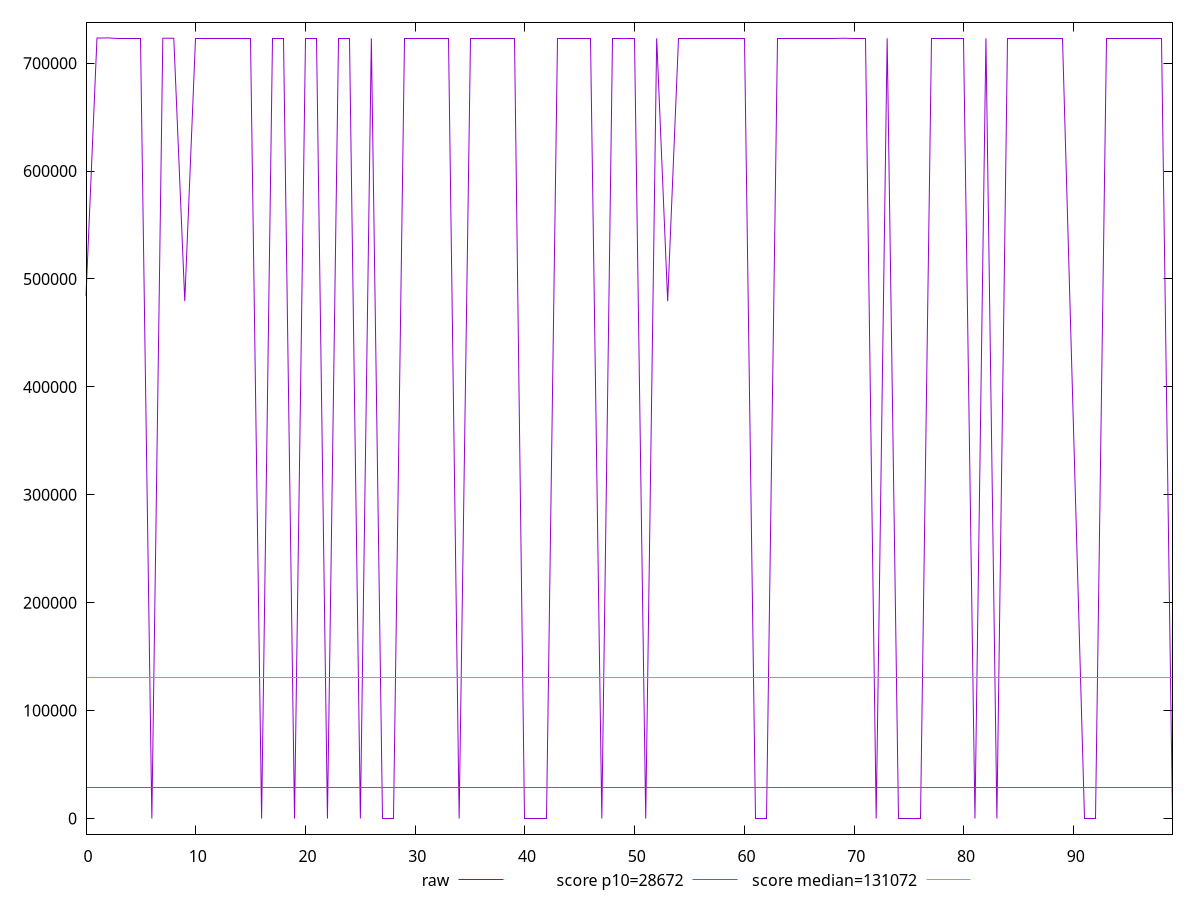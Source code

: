 reset

$raw <<EOF
0 484328.03578333335
1 723279.6357833333
2 723419.1557833333
3 723103.2876833333
4 723102.6076833333
5 723101.0076833332
6 0
7 723101.0076833335
8 723098.6076833333
9 479439.1676833334
10 723102.6076833333
11 723101.0076833332
12 723102.6076833333
13 723101.6876833333
14 723101.0076833335
15 723101.0076833332
16 0
17 723101.0076833332
18 723101.0076833332
19 0
20 723101.0076833332
21 723102.6076833333
22 0
23 723101.6876833333
24 723102.6076833333
25 0
26 723102.6076833333
27 0
28 0
29 723101.0076833332
30 723103.2876833333
31 723101.0076833332
32 723101.0076833332
33 723101.6876833333
34 0
35 723103.2876833333
36 723103.2876833333
37 723103.2876833333
38 723101.0076833335
39 723102.6076833333
40 0
41 0
42 0
43 723101.0076833332
44 723103.2876833333
45 723103.2876833335
46 723101.0076833332
47 0
48 723102.6076833335
49 723099.6476833333
50 723101.0076833332
51 0
52 723101.0076833332
53 479439.1676833334
54 723099.2876833333
55 723101.0076833332
56 723101.0076833332
57 723103.2876833333
58 723103.2876833333
59 723101.0076833332
60 723101.0076833335
61 0
62 0
63 723102.6076833333
64 723103.2876833333
65 723101.0076833332
66 723101.6876833333
67 723102.6076833333
68 723101.0076833335
69 723107.4076833333
70 723103.2876833333
71 723101.6876833333
72 0
73 723101.0076833332
74 0
75 0
76 0
77 723103.2876833333
78 723101.0076833332
79 723100.3276833333
80 723101.0076833332
81 0
82 723103.2876833333
83 0
84 723101.0076833332
85 723099.4076833333
86 723102.6076833333
87 723101.6876833334
88 723102.6076833333
89 723101.0076833332
91 0
92 0
93 723101.0076833335
94 723102.6076833333
95 723101.6876833333
96 723101.0076833332
97 723102.6076833333
98 723102.6076833333
99 0
EOF

set key outside below
set xrange [0:99]
set yrange [-14468.383115666667:737887.538899]
set trange [-14468.383115666667:737887.538899]
set terminal svg size 640, 500 enhanced background rgb 'white'
set output "report/report_00029_2021-02-24T13-36-40.390Z/uses-long-cache-ttl/samples/card/raw/values.svg"

plot $raw title "raw" with line, \
     28672 title "score p10=28672", \
     131072 title "score median=131072"

reset
